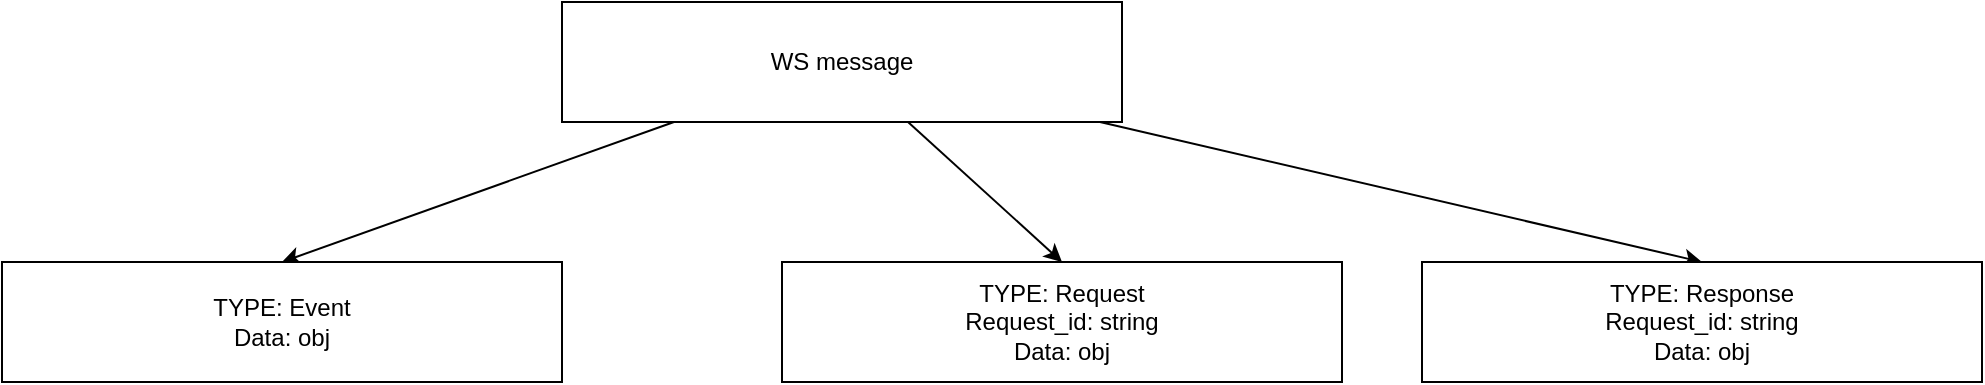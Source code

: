 <mxfile>
    <diagram id="J8PvAK9FDcsxH0jUSb61" name="Page-1">
        <mxGraphModel dx="1752" dy="1340" grid="1" gridSize="10" guides="1" tooltips="1" connect="1" arrows="1" fold="1" page="1" pageScale="1" pageWidth="850" pageHeight="1100" math="0" shadow="0">
            <root>
                <mxCell id="0"/>
                <mxCell id="1" parent="0"/>
                <mxCell id="6" style="edgeStyle=none;html=1;entryX=0.5;entryY=0;entryDx=0;entryDy=0;" edge="1" parent="1" source="2" target="3">
                    <mxGeometry relative="1" as="geometry"/>
                </mxCell>
                <mxCell id="7" style="edgeStyle=none;html=1;entryX=0.5;entryY=0;entryDx=0;entryDy=0;" edge="1" parent="1" source="2" target="4">
                    <mxGeometry relative="1" as="geometry"/>
                </mxCell>
                <mxCell id="8" style="edgeStyle=none;html=1;entryX=0.5;entryY=0;entryDx=0;entryDy=0;" edge="1" parent="1" source="2" target="5">
                    <mxGeometry relative="1" as="geometry"/>
                </mxCell>
                <mxCell id="2" value="WS message" style="whiteSpace=wrap;html=1;" vertex="1" parent="1">
                    <mxGeometry x="170" y="400" width="280" height="60" as="geometry"/>
                </mxCell>
                <mxCell id="3" value="TYPE: Event&lt;br&gt;Data: obj" style="whiteSpace=wrap;html=1;" vertex="1" parent="1">
                    <mxGeometry x="-110" y="530" width="280" height="60" as="geometry"/>
                </mxCell>
                <mxCell id="4" value="TYPE: Request&lt;br&gt;Request_id: string&lt;br&gt;Data: obj" style="whiteSpace=wrap;html=1;" vertex="1" parent="1">
                    <mxGeometry x="280" y="530" width="280" height="60" as="geometry"/>
                </mxCell>
                <mxCell id="5" value="TYPE: Response&lt;br&gt;Request_id: string&lt;br&gt;Data: obj" style="whiteSpace=wrap;html=1;" vertex="1" parent="1">
                    <mxGeometry x="600" y="530" width="280" height="60" as="geometry"/>
                </mxCell>
            </root>
        </mxGraphModel>
    </diagram>
</mxfile>